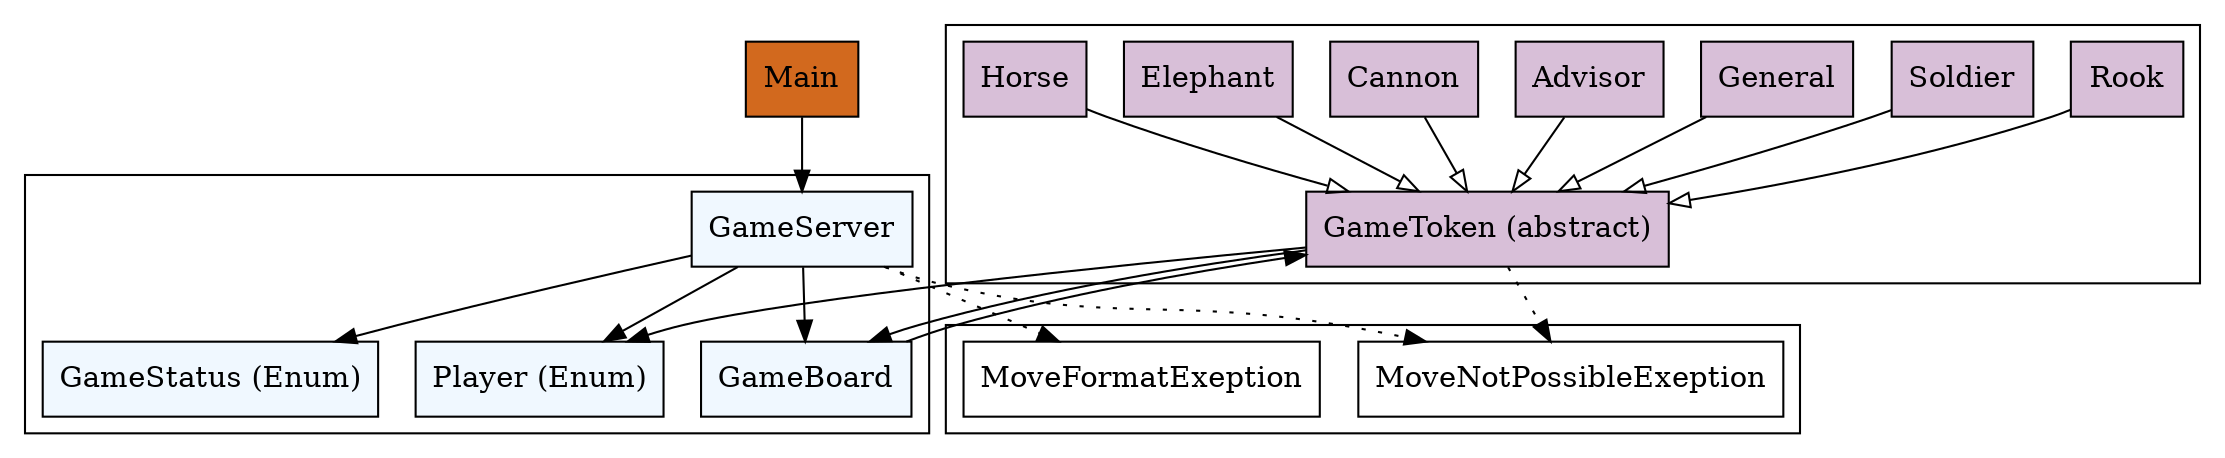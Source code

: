 digraph xiangqi {
rankdir=TB

node [shape="box"]

Main [fillcolor="chocolate", style="filled"] 


subgraph clusterServer{
node [fillcolor="aliceblue", style="filled"]
GameServer
GameBoard
GameStatus [label="GameStatus (Enum)"]
Player [label="Player (Enum)"]
}


subgraph clusterExceptions{
MoveNotPossibleExeption
MoveFormatExeption
}

subgraph clusterToken {
node [fillcolor="thistle", style="filled"]
GameToken [label="GameToken (abstract)"]
General -> GameToken [arrowhead="empty"] 
Advisor -> GameToken [arrowhead="empty"]
Cannon -> GameToken [arrowhead="empty"]
Elephant -> GameToken [arrowhead="empty"]
Horse -> GameToken [arrowhead="empty"]
Rook -> GameToken [arrowhead="empty"]
Soldier -> GameToken [arrowhead="empty"]
}

Main -> GameServer
GameServer -> GameBoard
GameBoard -> GameToken




GameServer -> Player
GameServer -> GameStatus
GameServer -> MoveFormatExeption [style="dotted"]
GameServer -> MoveNotPossibleExeption [style="dotted"]
GameToken -> MoveNotPossibleExeption [style="dotted"]
GameToken -> Player
GameToken -> GameBoard

}
